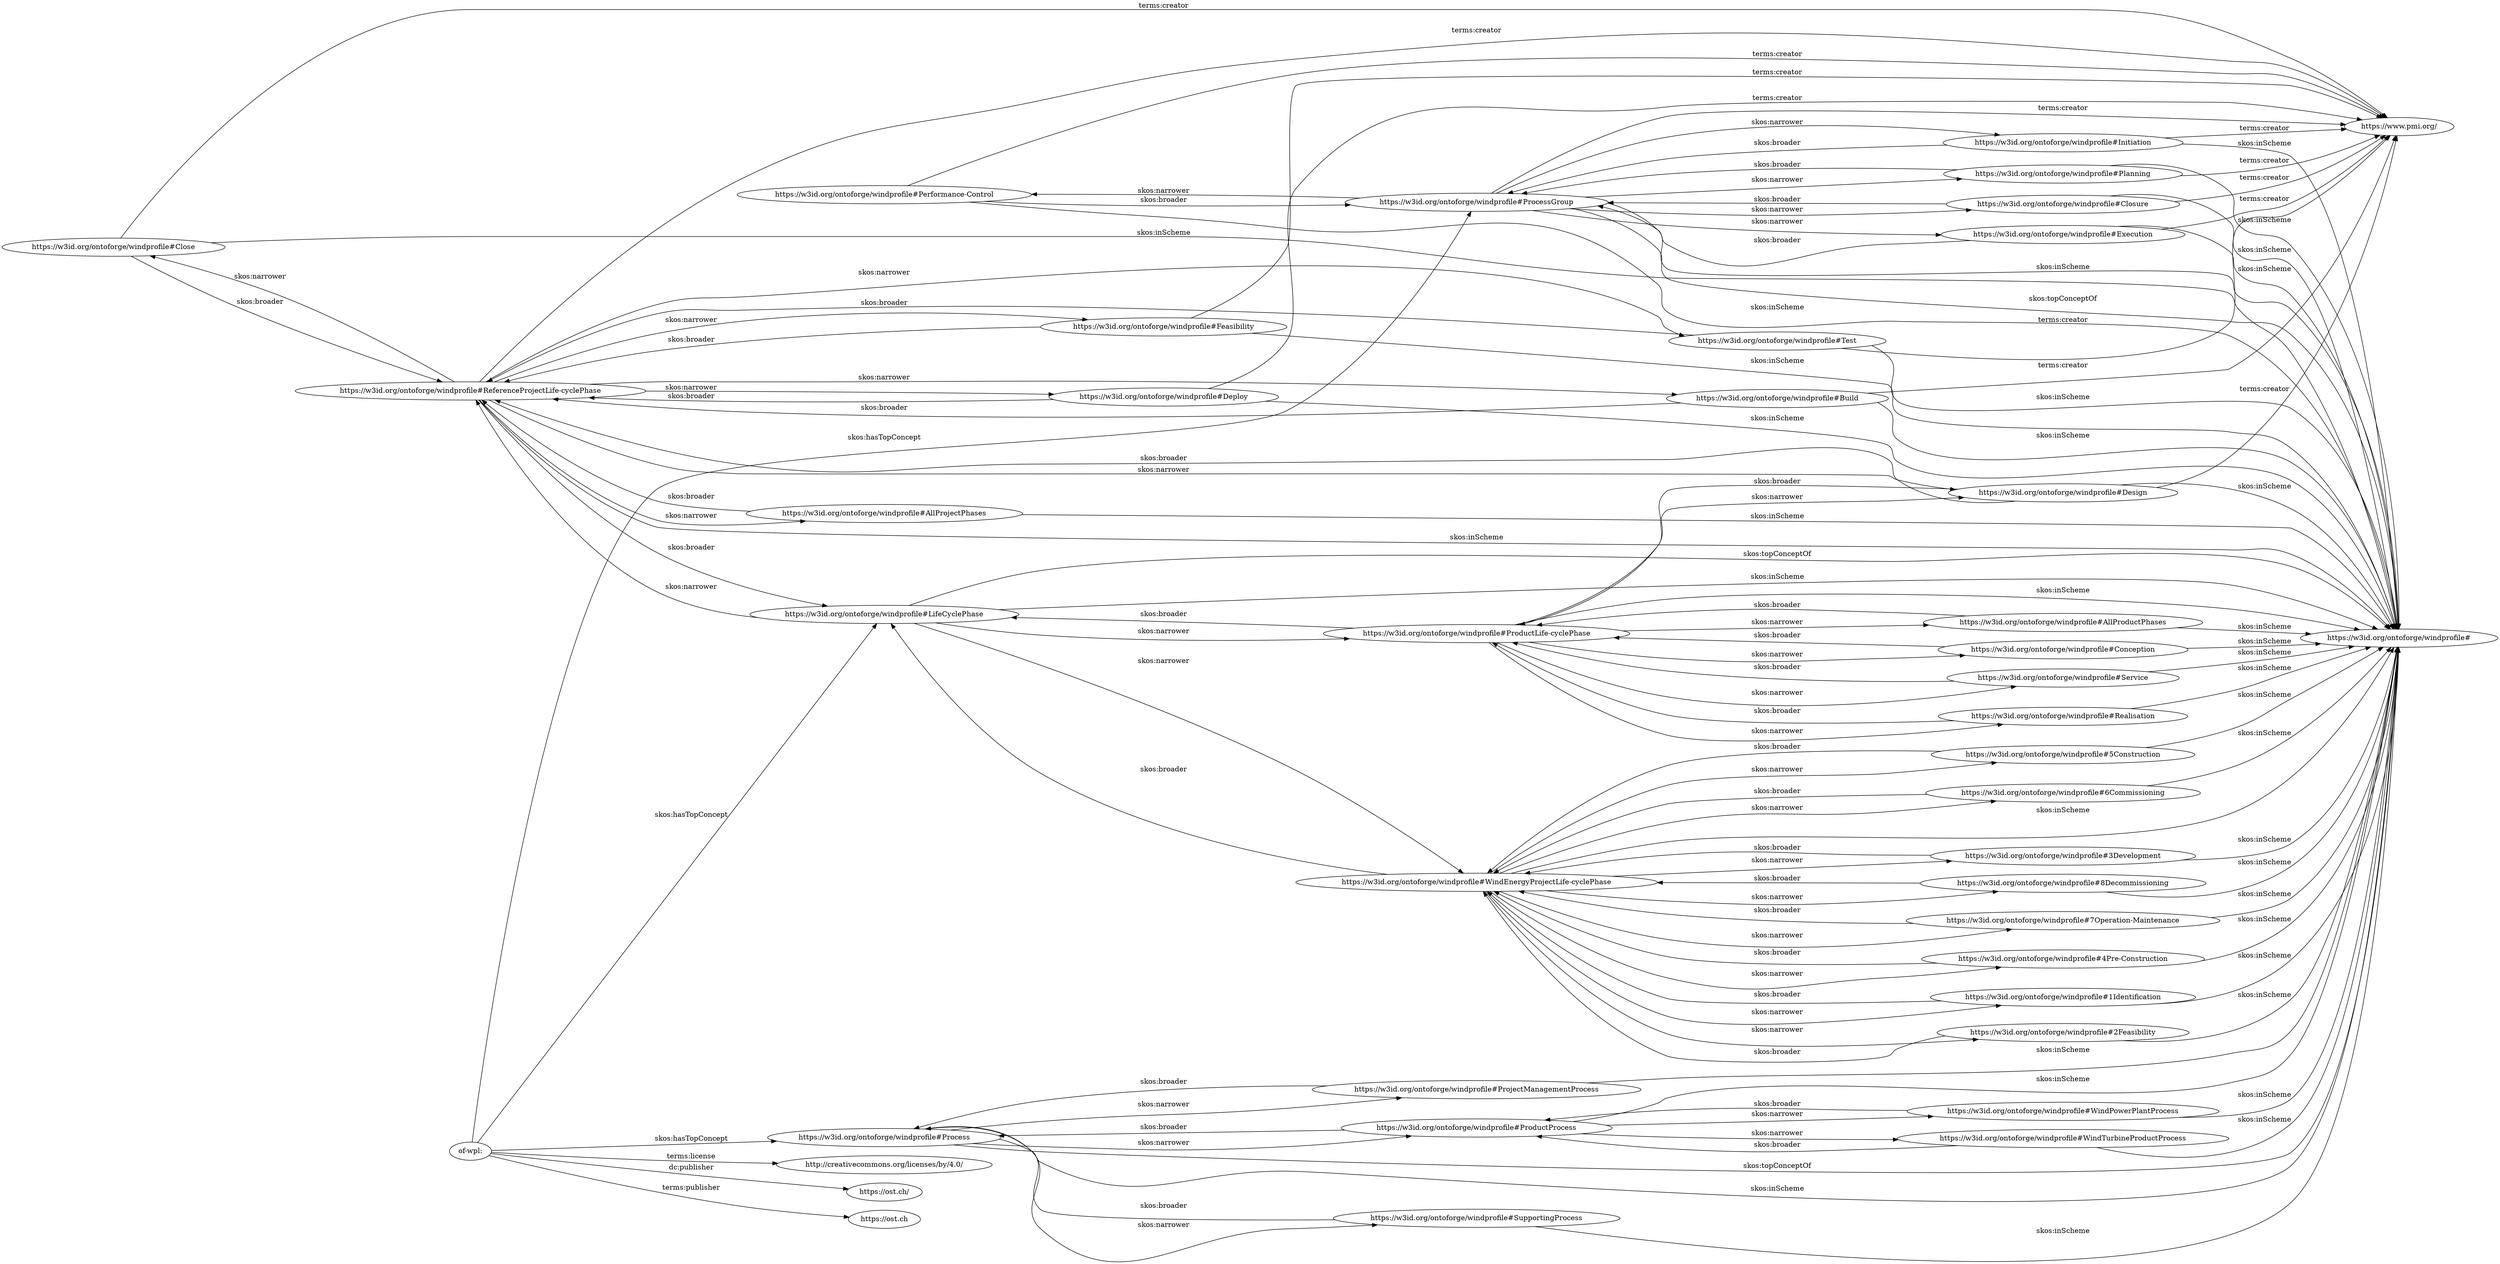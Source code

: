 digraph ar2dtool_diagram { 
rankdir=LR;
size="1501"
	"https://w3id.org/ontoforge/windprofile#Close" -> "https://w3id.org/ontoforge/windprofile#" [ label = "skos:inScheme" ];
	"https://w3id.org/ontoforge/windprofile#Close" -> "https://w3id.org/ontoforge/windprofile#ReferenceProjectLife-cyclePhase" [ label = "skos:broader" ];
	"https://w3id.org/ontoforge/windprofile#Close" -> "https://www.pmi.org/" [ label = "terms:creator" ];
	"https://w3id.org/ontoforge/windprofile#WindEnergyProjectLife-cyclePhase" -> "https://w3id.org/ontoforge/windprofile#3Development" [ label = "skos:narrower" ];
	"https://w3id.org/ontoforge/windprofile#WindEnergyProjectLife-cyclePhase" -> "https://w3id.org/ontoforge/windprofile#" [ label = "skos:inScheme" ];
	"https://w3id.org/ontoforge/windprofile#WindEnergyProjectLife-cyclePhase" -> "https://w3id.org/ontoforge/windprofile#8Decommissioning" [ label = "skos:narrower" ];
	"https://w3id.org/ontoforge/windprofile#WindEnergyProjectLife-cyclePhase" -> "https://w3id.org/ontoforge/windprofile#7Operation-Maintenance" [ label = "skos:narrower" ];
	"https://w3id.org/ontoforge/windprofile#WindEnergyProjectLife-cyclePhase" -> "https://w3id.org/ontoforge/windprofile#4Pre-Construction" [ label = "skos:narrower" ];
	"https://w3id.org/ontoforge/windprofile#WindEnergyProjectLife-cyclePhase" -> "https://w3id.org/ontoforge/windprofile#1Identification" [ label = "skos:narrower" ];
	"https://w3id.org/ontoforge/windprofile#WindEnergyProjectLife-cyclePhase" -> "https://w3id.org/ontoforge/windprofile#LifeCyclePhase" [ label = "skos:broader" ];
	"https://w3id.org/ontoforge/windprofile#WindEnergyProjectLife-cyclePhase" -> "https://w3id.org/ontoforge/windprofile#5Construction" [ label = "skos:narrower" ];
	"https://w3id.org/ontoforge/windprofile#WindEnergyProjectLife-cyclePhase" -> "https://w3id.org/ontoforge/windprofile#6Commissioning" [ label = "skos:narrower" ];
	"https://w3id.org/ontoforge/windprofile#WindEnergyProjectLife-cyclePhase" -> "https://w3id.org/ontoforge/windprofile#2Feasibility" [ label = "skos:narrower" ];
	"https://w3id.org/ontoforge/windprofile#1Identification" -> "https://w3id.org/ontoforge/windprofile#" [ label = "skos:inScheme" ];
	"https://w3id.org/ontoforge/windprofile#1Identification" -> "https://w3id.org/ontoforge/windprofile#WindEnergyProjectLife-cyclePhase" [ label = "skos:broader" ];
	"https://w3id.org/ontoforge/windprofile#Performance-Control" -> "https://w3id.org/ontoforge/windprofile#" [ label = "skos:inScheme" ];
	"https://w3id.org/ontoforge/windprofile#Performance-Control" -> "https://w3id.org/ontoforge/windprofile#ProcessGroup" [ label = "skos:broader" ];
	"https://w3id.org/ontoforge/windprofile#Performance-Control" -> "https://www.pmi.org/" [ label = "terms:creator" ];
	"https://w3id.org/ontoforge/windprofile#Deploy" -> "https://w3id.org/ontoforge/windprofile#" [ label = "skos:inScheme" ];
	"https://w3id.org/ontoforge/windprofile#Deploy" -> "https://w3id.org/ontoforge/windprofile#ReferenceProjectLife-cyclePhase" [ label = "skos:broader" ];
	"https://w3id.org/ontoforge/windprofile#Deploy" -> "https://www.pmi.org/" [ label = "terms:creator" ];
	"https://w3id.org/ontoforge/windprofile#5Construction" -> "https://w3id.org/ontoforge/windprofile#" [ label = "skos:inScheme" ];
	"https://w3id.org/ontoforge/windprofile#5Construction" -> "https://w3id.org/ontoforge/windprofile#WindEnergyProjectLife-cyclePhase" [ label = "skos:broader" ];
	"https://w3id.org/ontoforge/windprofile#Closure" -> "https://w3id.org/ontoforge/windprofile#" [ label = "skos:inScheme" ];
	"https://w3id.org/ontoforge/windprofile#Closure" -> "https://w3id.org/ontoforge/windprofile#ProcessGroup" [ label = "skos:broader" ];
	"https://w3id.org/ontoforge/windprofile#Closure" -> "https://www.pmi.org/" [ label = "terms:creator" ];
	"https://w3id.org/ontoforge/windprofile#Initiation" -> "https://w3id.org/ontoforge/windprofile#" [ label = "skos:inScheme" ];
	"https://w3id.org/ontoforge/windprofile#Initiation" -> "https://w3id.org/ontoforge/windprofile#ProcessGroup" [ label = "skos:broader" ];
	"https://w3id.org/ontoforge/windprofile#Initiation" -> "https://www.pmi.org/" [ label = "terms:creator" ];
	"https://w3id.org/ontoforge/windprofile#Design" -> "https://w3id.org/ontoforge/windprofile#" [ label = "skos:inScheme" ];
	"https://w3id.org/ontoforge/windprofile#Design" -> "https://w3id.org/ontoforge/windprofile#ReferenceProjectLife-cyclePhase" [ label = "skos:broader" ];
	"https://w3id.org/ontoforge/windprofile#Design" -> "https://w3id.org/ontoforge/windprofile#ProductLife-cyclePhase" [ label = "skos:broader" ];
	"https://w3id.org/ontoforge/windprofile#Design" -> "https://www.pmi.org/" [ label = "terms:creator" ];
	"https://w3id.org/ontoforge/windprofile#4Pre-Construction" -> "https://w3id.org/ontoforge/windprofile#" [ label = "skos:inScheme" ];
	"https://w3id.org/ontoforge/windprofile#4Pre-Construction" -> "https://w3id.org/ontoforge/windprofile#WindEnergyProjectLife-cyclePhase" [ label = "skos:broader" ];
	"https://w3id.org/ontoforge/windprofile#AllProductPhases" -> "https://w3id.org/ontoforge/windprofile#" [ label = "skos:inScheme" ];
	"https://w3id.org/ontoforge/windprofile#AllProductPhases" -> "https://w3id.org/ontoforge/windprofile#ProductLife-cyclePhase" [ label = "skos:broader" ];
	"https://w3id.org/ontoforge/windprofile#8Decommissioning" -> "https://w3id.org/ontoforge/windprofile#" [ label = "skos:inScheme" ];
	"https://w3id.org/ontoforge/windprofile#8Decommissioning" -> "https://w3id.org/ontoforge/windprofile#WindEnergyProjectLife-cyclePhase" [ label = "skos:broader" ];
	"https://w3id.org/ontoforge/windprofile#ProcessGroup" -> "https://w3id.org/ontoforge/windprofile#" [ label = "skos:inScheme" ];
	"https://w3id.org/ontoforge/windprofile#ProcessGroup" -> "https://w3id.org/ontoforge/windprofile#Planning" [ label = "skos:narrower" ];
	"https://w3id.org/ontoforge/windprofile#ProcessGroup" -> "https://w3id.org/ontoforge/windprofile#Execution" [ label = "skos:narrower" ];
	"https://w3id.org/ontoforge/windprofile#ProcessGroup" -> "https://w3id.org/ontoforge/windprofile#" [ label = "skos:topConceptOf" ];
	"https://w3id.org/ontoforge/windprofile#ProcessGroup" -> "https://w3id.org/ontoforge/windprofile#Closure" [ label = "skos:narrower" ];
	"https://w3id.org/ontoforge/windprofile#ProcessGroup" -> "https://w3id.org/ontoforge/windprofile#Initiation" [ label = "skos:narrower" ];
	"https://w3id.org/ontoforge/windprofile#ProcessGroup" -> "https://w3id.org/ontoforge/windprofile#Performance-Control" [ label = "skos:narrower" ];
	"https://w3id.org/ontoforge/windprofile#ProcessGroup" -> "https://www.pmi.org/" [ label = "terms:creator" ];
	"https://w3id.org/ontoforge/windprofile#Build" -> "https://w3id.org/ontoforge/windprofile#" [ label = "skos:inScheme" ];
	"https://w3id.org/ontoforge/windprofile#Build" -> "https://w3id.org/ontoforge/windprofile#ReferenceProjectLife-cyclePhase" [ label = "skos:broader" ];
	"https://w3id.org/ontoforge/windprofile#Build" -> "https://www.pmi.org/" [ label = "terms:creator" ];
	"https://w3id.org/ontoforge/windprofile#ProductLife-cyclePhase" -> "https://w3id.org/ontoforge/windprofile#" [ label = "skos:inScheme" ];
	"https://w3id.org/ontoforge/windprofile#ProductLife-cyclePhase" -> "https://w3id.org/ontoforge/windprofile#Design" [ label = "skos:narrower" ];
	"https://w3id.org/ontoforge/windprofile#ProductLife-cyclePhase" -> "https://w3id.org/ontoforge/windprofile#Realisation" [ label = "skos:narrower" ];
	"https://w3id.org/ontoforge/windprofile#ProductLife-cyclePhase" -> "https://w3id.org/ontoforge/windprofile#AllProductPhases" [ label = "skos:narrower" ];
	"https://w3id.org/ontoforge/windprofile#ProductLife-cyclePhase" -> "https://w3id.org/ontoforge/windprofile#Conception" [ label = "skos:narrower" ];
	"https://w3id.org/ontoforge/windprofile#ProductLife-cyclePhase" -> "https://w3id.org/ontoforge/windprofile#LifeCyclePhase" [ label = "skos:broader" ];
	"https://w3id.org/ontoforge/windprofile#ProductLife-cyclePhase" -> "https://w3id.org/ontoforge/windprofile#Service" [ label = "skos:narrower" ];
	"https://w3id.org/ontoforge/windprofile#7Operation-Maintenance" -> "https://w3id.org/ontoforge/windprofile#" [ label = "skos:inScheme" ];
	"https://w3id.org/ontoforge/windprofile#7Operation-Maintenance" -> "https://w3id.org/ontoforge/windprofile#WindEnergyProjectLife-cyclePhase" [ label = "skos:broader" ];
	"https://w3id.org/ontoforge/windprofile#Execution" -> "https://w3id.org/ontoforge/windprofile#" [ label = "skos:inScheme" ];
	"https://w3id.org/ontoforge/windprofile#Execution" -> "https://w3id.org/ontoforge/windprofile#ProcessGroup" [ label = "skos:broader" ];
	"https://w3id.org/ontoforge/windprofile#Execution" -> "https://www.pmi.org/" [ label = "terms:creator" ];
	"https://w3id.org/ontoforge/windprofile#Planning" -> "https://w3id.org/ontoforge/windprofile#" [ label = "skos:inScheme" ];
	"https://w3id.org/ontoforge/windprofile#Planning" -> "https://w3id.org/ontoforge/windprofile#ProcessGroup" [ label = "skos:broader" ];
	"https://w3id.org/ontoforge/windprofile#Planning" -> "https://www.pmi.org/" [ label = "terms:creator" ];
	"https://w3id.org/ontoforge/windprofile#Process" -> "https://w3id.org/ontoforge/windprofile#" [ label = "skos:topConceptOf" ];
	"https://w3id.org/ontoforge/windprofile#Process" -> "https://w3id.org/ontoforge/windprofile#SupportingProcess" [ label = "skos:narrower" ];
	"https://w3id.org/ontoforge/windprofile#Process" -> "https://w3id.org/ontoforge/windprofile#ProjectManagementProcess" [ label = "skos:narrower" ];
	"https://w3id.org/ontoforge/windprofile#Process" -> "https://w3id.org/ontoforge/windprofile#ProductProcess" [ label = "skos:narrower" ];
	"https://w3id.org/ontoforge/windprofile#Process" -> "https://w3id.org/ontoforge/windprofile#" [ label = "skos:inScheme" ];
	"https://w3id.org/ontoforge/windprofile#Service" -> "https://w3id.org/ontoforge/windprofile#" [ label = "skos:inScheme" ];
	"https://w3id.org/ontoforge/windprofile#Service" -> "https://w3id.org/ontoforge/windprofile#ProductLife-cyclePhase" [ label = "skos:broader" ];
	"https://w3id.org/ontoforge/windprofile#6Commissioning" -> "https://w3id.org/ontoforge/windprofile#" [ label = "skos:inScheme" ];
	"https://w3id.org/ontoforge/windprofile#6Commissioning" -> "https://w3id.org/ontoforge/windprofile#WindEnergyProjectLife-cyclePhase" [ label = "skos:broader" ];
	"https://w3id.org/ontoforge/windprofile#Feasibility" -> "https://w3id.org/ontoforge/windprofile#" [ label = "skos:inScheme" ];
	"https://w3id.org/ontoforge/windprofile#Feasibility" -> "https://w3id.org/ontoforge/windprofile#ReferenceProjectLife-cyclePhase" [ label = "skos:broader" ];
	"https://w3id.org/ontoforge/windprofile#Feasibility" -> "https://www.pmi.org/" [ label = "terms:creator" ];
	"https://w3id.org/ontoforge/windprofile#ProductProcess" -> "https://w3id.org/ontoforge/windprofile#WindTurbineProductProcess" [ label = "skos:narrower" ];
	"https://w3id.org/ontoforge/windprofile#ProductProcess" -> "https://w3id.org/ontoforge/windprofile#WindPowerPlantProcess" [ label = "skos:narrower" ];
	"https://w3id.org/ontoforge/windprofile#ProductProcess" -> "https://w3id.org/ontoforge/windprofile#" [ label = "skos:inScheme" ];
	"https://w3id.org/ontoforge/windprofile#ProductProcess" -> "https://w3id.org/ontoforge/windprofile#Process" [ label = "skos:broader" ];
	"https://w3id.org/ontoforge/windprofile#3Development" -> "https://w3id.org/ontoforge/windprofile#" [ label = "skos:inScheme" ];
	"https://w3id.org/ontoforge/windprofile#3Development" -> "https://w3id.org/ontoforge/windprofile#WindEnergyProjectLife-cyclePhase" [ label = "skos:broader" ];
	"https://w3id.org/ontoforge/windprofile#Test" -> "https://w3id.org/ontoforge/windprofile#" [ label = "skos:inScheme" ];
	"https://w3id.org/ontoforge/windprofile#Test" -> "https://w3id.org/ontoforge/windprofile#ReferenceProjectLife-cyclePhase" [ label = "skos:broader" ];
	"https://w3id.org/ontoforge/windprofile#Test" -> "https://www.pmi.org/" [ label = "terms:creator" ];
	"https://w3id.org/ontoforge/windprofile#WindPowerPlantProcess" -> "https://w3id.org/ontoforge/windprofile#" [ label = "skos:inScheme" ];
	"https://w3id.org/ontoforge/windprofile#WindPowerPlantProcess" -> "https://w3id.org/ontoforge/windprofile#ProductProcess" [ label = "skos:broader" ];
	"of-wpl:" -> "http://creativecommons.org/licenses/by/4.0/" [ label = "terms:license" ];
	"of-wpl:" -> "https://w3id.org/ontoforge/windprofile#LifeCyclePhase" [ label = "skos:hasTopConcept" ];
	"of-wpl:" -> "https://w3id.org/ontoforge/windprofile#Process" [ label = "skos:hasTopConcept" ];
	"of-wpl:" -> "https://ost.ch/" [ label = "dc:publisher" ];
	"of-wpl:" -> "https://w3id.org/ontoforge/windprofile#ProcessGroup" [ label = "skos:hasTopConcept" ];
	"of-wpl:" -> "https://ost.ch" [ label = "terms:publisher" ];
	"https://w3id.org/ontoforge/windprofile#Conception" -> "https://w3id.org/ontoforge/windprofile#" [ label = "skos:inScheme" ];
	"https://w3id.org/ontoforge/windprofile#Conception" -> "https://w3id.org/ontoforge/windprofile#ProductLife-cyclePhase" [ label = "skos:broader" ];
	"https://w3id.org/ontoforge/windprofile#WindTurbineProductProcess" -> "https://w3id.org/ontoforge/windprofile#" [ label = "skos:inScheme" ];
	"https://w3id.org/ontoforge/windprofile#WindTurbineProductProcess" -> "https://w3id.org/ontoforge/windprofile#ProductProcess" [ label = "skos:broader" ];
	"https://w3id.org/ontoforge/windprofile#ReferenceProjectLife-cyclePhase" -> "https://w3id.org/ontoforge/windprofile#LifeCyclePhase" [ label = "skos:broader" ];
	"https://w3id.org/ontoforge/windprofile#ReferenceProjectLife-cyclePhase" -> "https://w3id.org/ontoforge/windprofile#Deploy" [ label = "skos:narrower" ];
	"https://w3id.org/ontoforge/windprofile#ReferenceProjectLife-cyclePhase" -> "https://w3id.org/ontoforge/windprofile#AllProjectPhases" [ label = "skos:narrower" ];
	"https://w3id.org/ontoforge/windprofile#ReferenceProjectLife-cyclePhase" -> "https://w3id.org/ontoforge/windprofile#" [ label = "skos:inScheme" ];
	"https://w3id.org/ontoforge/windprofile#ReferenceProjectLife-cyclePhase" -> "https://w3id.org/ontoforge/windprofile#Design" [ label = "skos:narrower" ];
	"https://w3id.org/ontoforge/windprofile#ReferenceProjectLife-cyclePhase" -> "https://w3id.org/ontoforge/windprofile#Close" [ label = "skos:narrower" ];
	"https://w3id.org/ontoforge/windprofile#ReferenceProjectLife-cyclePhase" -> "https://www.pmi.org/" [ label = "terms:creator" ];
	"https://w3id.org/ontoforge/windprofile#ReferenceProjectLife-cyclePhase" -> "https://w3id.org/ontoforge/windprofile#Build" [ label = "skos:narrower" ];
	"https://w3id.org/ontoforge/windprofile#ReferenceProjectLife-cyclePhase" -> "https://w3id.org/ontoforge/windprofile#Feasibility" [ label = "skos:narrower" ];
	"https://w3id.org/ontoforge/windprofile#ReferenceProjectLife-cyclePhase" -> "https://w3id.org/ontoforge/windprofile#Test" [ label = "skos:narrower" ];
	"https://w3id.org/ontoforge/windprofile#ProjectManagementProcess" -> "https://w3id.org/ontoforge/windprofile#" [ label = "skos:inScheme" ];
	"https://w3id.org/ontoforge/windprofile#ProjectManagementProcess" -> "https://w3id.org/ontoforge/windprofile#Process" [ label = "skos:broader" ];
	"https://w3id.org/ontoforge/windprofile#AllProjectPhases" -> "https://w3id.org/ontoforge/windprofile#" [ label = "skos:inScheme" ];
	"https://w3id.org/ontoforge/windprofile#AllProjectPhases" -> "https://w3id.org/ontoforge/windprofile#ReferenceProjectLife-cyclePhase" [ label = "skos:broader" ];
	"https://w3id.org/ontoforge/windprofile#LifeCyclePhase" -> "https://w3id.org/ontoforge/windprofile#" [ label = "skos:topConceptOf" ];
	"https://w3id.org/ontoforge/windprofile#LifeCyclePhase" -> "https://w3id.org/ontoforge/windprofile#WindEnergyProjectLife-cyclePhase" [ label = "skos:narrower" ];
	"https://w3id.org/ontoforge/windprofile#LifeCyclePhase" -> "https://w3id.org/ontoforge/windprofile#ReferenceProjectLife-cyclePhase" [ label = "skos:narrower" ];
	"https://w3id.org/ontoforge/windprofile#LifeCyclePhase" -> "https://w3id.org/ontoforge/windprofile#ProductLife-cyclePhase" [ label = "skos:narrower" ];
	"https://w3id.org/ontoforge/windprofile#LifeCyclePhase" -> "https://w3id.org/ontoforge/windprofile#" [ label = "skos:inScheme" ];
	"https://w3id.org/ontoforge/windprofile#2Feasibility" -> "https://w3id.org/ontoforge/windprofile#" [ label = "skos:inScheme" ];
	"https://w3id.org/ontoforge/windprofile#2Feasibility" -> "https://w3id.org/ontoforge/windprofile#WindEnergyProjectLife-cyclePhase" [ label = "skos:broader" ];
	"https://w3id.org/ontoforge/windprofile#SupportingProcess" -> "https://w3id.org/ontoforge/windprofile#" [ label = "skos:inScheme" ];
	"https://w3id.org/ontoforge/windprofile#SupportingProcess" -> "https://w3id.org/ontoforge/windprofile#Process" [ label = "skos:broader" ];
	"https://w3id.org/ontoforge/windprofile#Realisation" -> "https://w3id.org/ontoforge/windprofile#" [ label = "skos:inScheme" ];
	"https://w3id.org/ontoforge/windprofile#Realisation" -> "https://w3id.org/ontoforge/windprofile#ProductLife-cyclePhase" [ label = "skos:broader" ];

}

